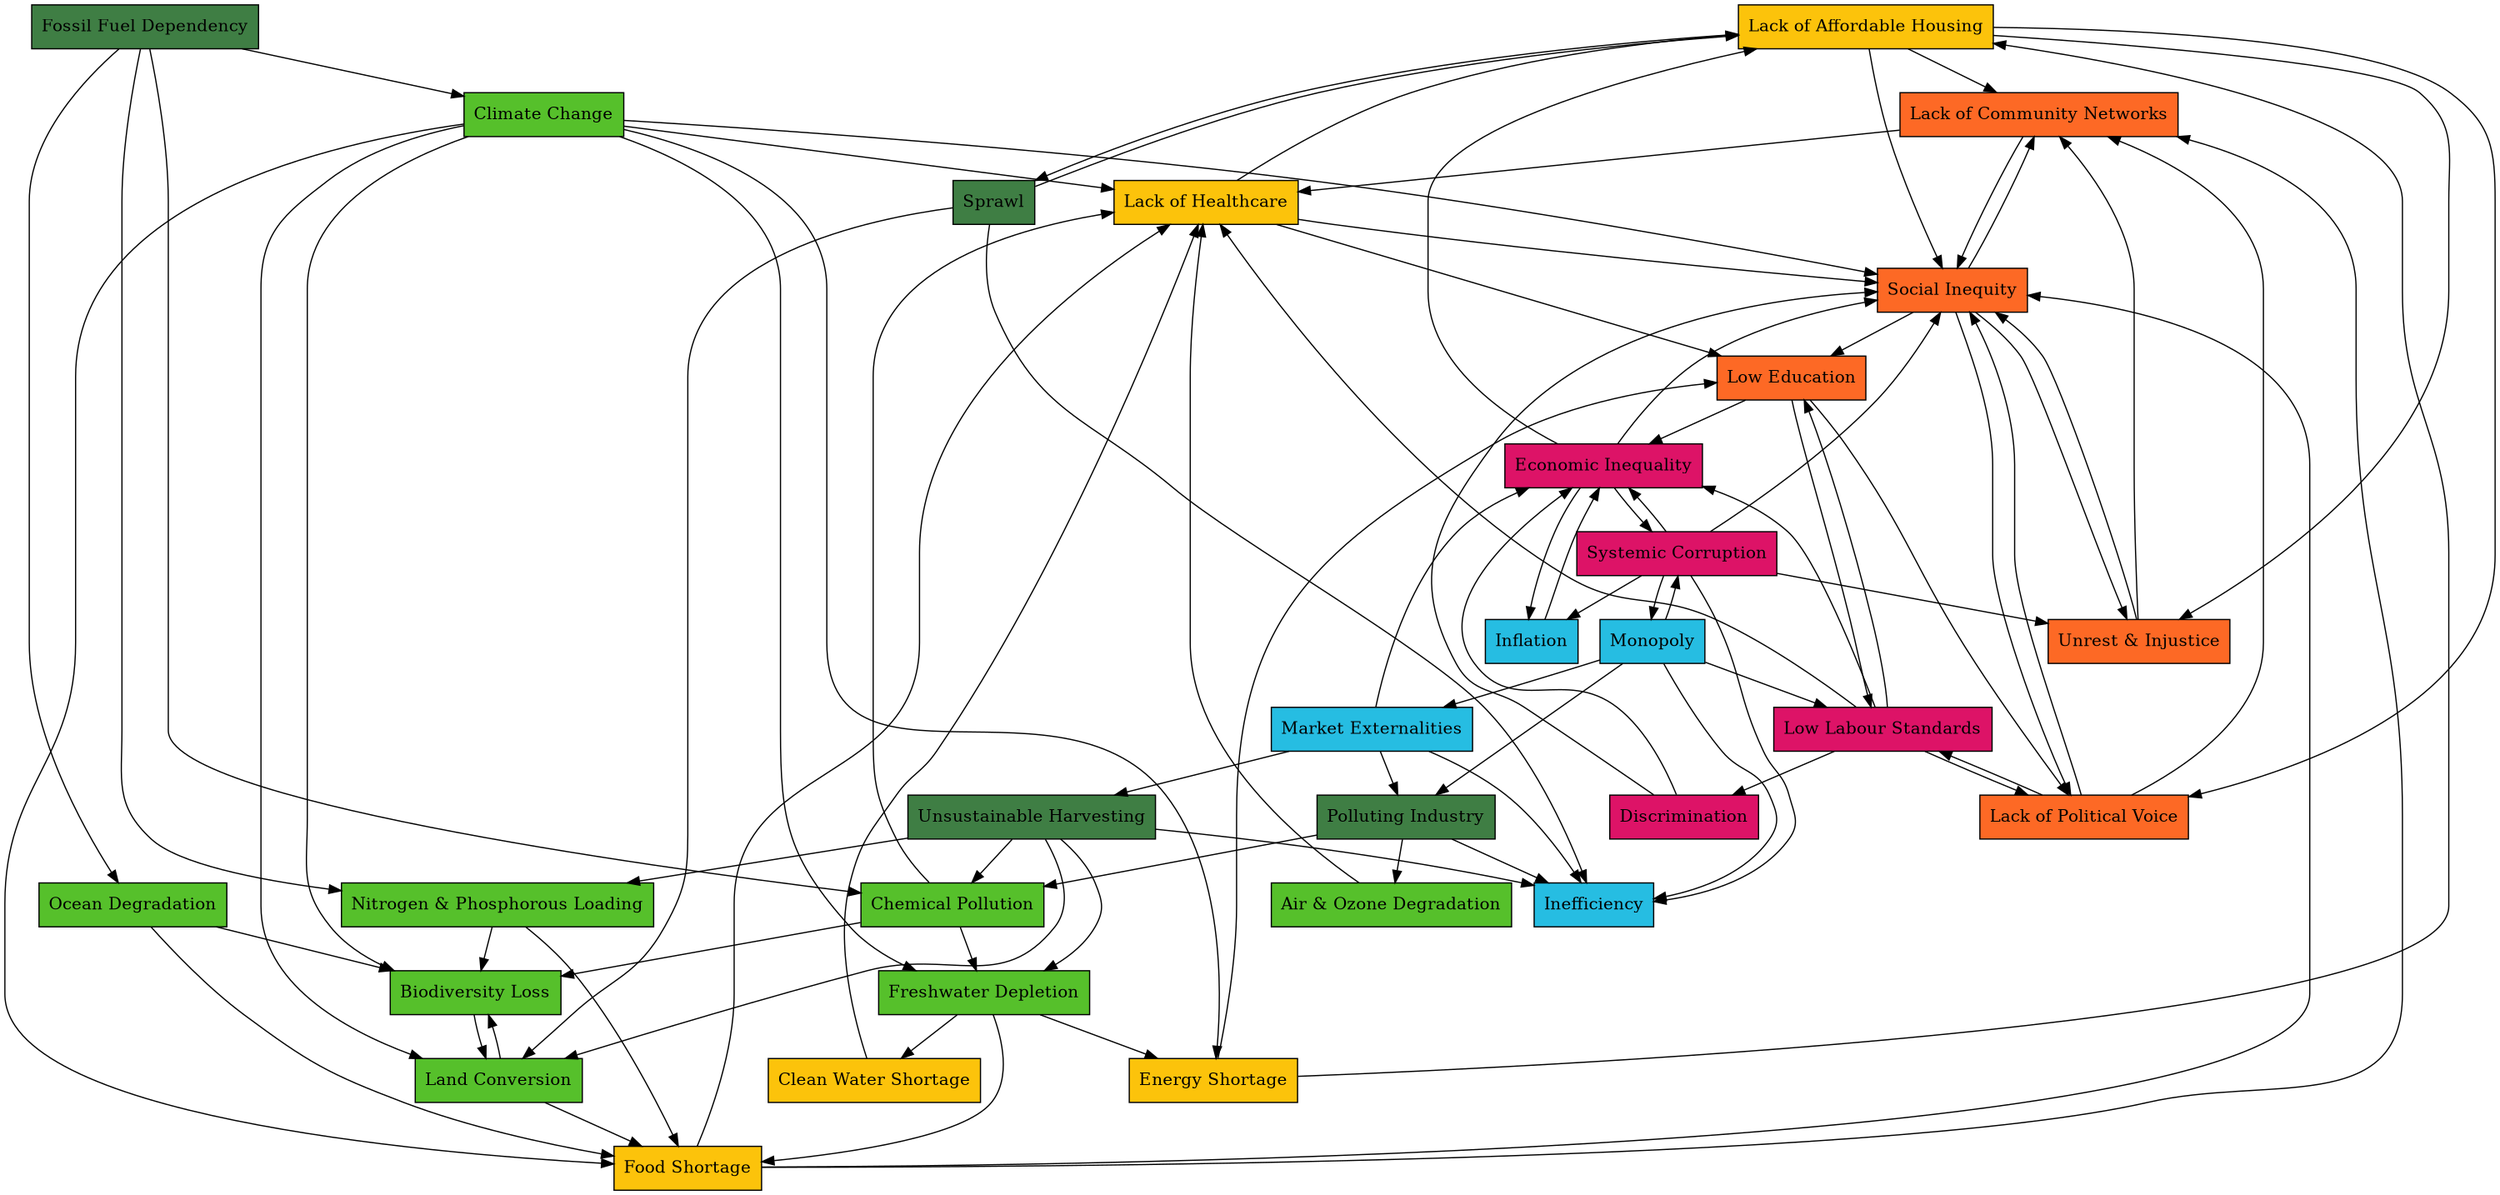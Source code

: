digraph {
	graph [landscape=portrait size="20,20"]
	"Lack of Affordable Housing" [fillcolor="#fcc30b" shape=box style=filled]
	"Air & Ozone Degradation" [fillcolor="#56c02b" shape=box style=filled]
	"Biodiversity Loss" [fillcolor="#56c02b" shape=box style=filled]
	"Chemical Pollution" [fillcolor="#56c02b" shape=box style=filled]
	"Clean Water Shortage" [fillcolor="#fcc30b" shape=box style=filled]
	"Climate Change" [fillcolor="#56c02b" shape=box style=filled]
	"Lack of Community Networks" [fillcolor="#fd6925" shape=box style=filled]
	Discrimination [fillcolor="#dd1367" shape=box style=filled]
	"Economic Inequality" [fillcolor="#dd1367" shape=box style=filled]
	"Energy Shortage" [fillcolor="#fcc30b" shape=box style=filled]
	"Food Shortage" [fillcolor="#fcc30b" shape=box style=filled]
	"Fossil Fuel Dependency" [fillcolor="#3f7e44" shape=box style=filled]
	"Freshwater Depletion" [fillcolor="#56c02b" shape=box style=filled]
	"Lack of Healthcare" [fillcolor="#fcc30b" shape=box style=filled]
	"Polluting Industry" [fillcolor="#3f7e44" shape=box style=filled]
	Inefficiency [fillcolor="#26bde2" shape=box style=filled]
	Inflation [fillcolor="#26bde2" shape=box style=filled]
	"Low Labour Standards" [fillcolor="#dd1367" shape=box style=filled]
	"Land Conversion" [fillcolor="#56c02b" shape=box style=filled]
	"Low Education" [fillcolor="#fd6925" shape=box style=filled]
	"Market Externalities" [fillcolor="#26bde2" shape=box style=filled]
	Monopoly [fillcolor="#26bde2" shape=box style=filled]
	"Nitrogen & Phosphorous Loading" [fillcolor="#56c02b" shape=box style=filled]
	"Ocean Degradation" [fillcolor="#56c02b" shape=box style=filled]
	"Lack of Political Voice" [fillcolor="#fd6925" shape=box style=filled]
	"Social Inequity" [fillcolor="#fd6925" shape=box style=filled]
	Sprawl [fillcolor="#3f7e44" shape=box style=filled]
	"Systemic Corruption" [fillcolor="#dd1367" shape=box style=filled]
	"Unrest & Injustice" [fillcolor="#fd6925" shape=box style=filled]
	"Unsustainable Harvesting" [fillcolor="#3f7e44" shape=box style=filled]
	"Lack of Affordable Housing" -> "Lack of Community Networks"
	"Lack of Affordable Housing" -> Sprawl
	"Lack of Affordable Housing" -> "Social Inequity"
	"Lack of Affordable Housing" -> "Lack of Political Voice"
	"Lack of Affordable Housing" -> "Unrest & Injustice"
	"Air & Ozone Degradation" -> "Lack of Healthcare"
	"Biodiversity Loss" -> "Land Conversion"
	"Chemical Pollution" -> "Freshwater Depletion"
	"Chemical Pollution" -> "Lack of Healthcare"
	"Chemical Pollution" -> "Biodiversity Loss"
	"Clean Water Shortage" -> "Lack of Healthcare"
	"Climate Change" -> "Food Shortage"
	"Climate Change" -> "Energy Shortage"
	"Climate Change" -> "Biodiversity Loss"
	"Climate Change" -> "Lack of Healthcare"
	"Climate Change" -> "Social Inequity"
	"Climate Change" -> "Freshwater Depletion"
	"Climate Change" -> "Land Conversion"
	"Lack of Community Networks" -> "Lack of Healthcare"
	"Lack of Community Networks" -> "Social Inequity"
	Discrimination -> "Economic Inequality"
	Discrimination -> "Social Inequity"
	"Economic Inequality" -> Inflation
	"Economic Inequality" -> "Lack of Affordable Housing"
	"Economic Inequality" -> "Social Inequity"
	"Economic Inequality" -> "Systemic Corruption"
	"Energy Shortage" -> "Lack of Affordable Housing"
	"Energy Shortage" -> "Low Education"
	"Food Shortage" -> "Lack of Community Networks"
	"Food Shortage" -> "Lack of Healthcare"
	"Food Shortage" -> "Social Inequity"
	"Fossil Fuel Dependency" -> "Nitrogen & Phosphorous Loading"
	"Fossil Fuel Dependency" -> "Chemical Pollution"
	"Fossil Fuel Dependency" -> "Climate Change"
	"Fossil Fuel Dependency" -> "Ocean Degradation"
	"Freshwater Depletion" -> "Clean Water Shortage"
	"Freshwater Depletion" -> "Food Shortage"
	"Freshwater Depletion" -> "Energy Shortage"
	"Lack of Healthcare" -> "Social Inequity"
	"Lack of Healthcare" -> "Lack of Affordable Housing"
	"Lack of Healthcare" -> "Low Education"
	"Polluting Industry" -> Inefficiency
	"Polluting Industry" -> "Chemical Pollution"
	"Polluting Industry" -> "Air & Ozone Degradation"
	Inflation -> "Economic Inequality"
	"Low Labour Standards" -> "Economic Inequality"
	"Low Labour Standards" -> "Lack of Healthcare"
	"Low Labour Standards" -> Discrimination
	"Low Labour Standards" -> "Lack of Political Voice"
	"Low Labour Standards" -> "Low Education"
	"Land Conversion" -> "Food Shortage"
	"Land Conversion" -> "Biodiversity Loss"
	"Low Education" -> "Lack of Political Voice"
	"Low Education" -> "Economic Inequality"
	"Low Education" -> "Low Labour Standards"
	"Market Externalities" -> "Unsustainable Harvesting"
	"Market Externalities" -> "Economic Inequality"
	"Market Externalities" -> Inefficiency
	"Market Externalities" -> "Polluting Industry"
	Monopoly -> "Market Externalities"
	Monopoly -> "Polluting Industry"
	Monopoly -> Inefficiency
	Monopoly -> "Systemic Corruption"
	Monopoly -> "Low Labour Standards"
	"Nitrogen & Phosphorous Loading" -> "Food Shortage"
	"Nitrogen & Phosphorous Loading" -> "Biodiversity Loss"
	"Ocean Degradation" -> "Food Shortage"
	"Ocean Degradation" -> "Biodiversity Loss"
	"Lack of Political Voice" -> "Lack of Community Networks"
	"Lack of Political Voice" -> "Social Inequity"
	"Lack of Political Voice" -> "Low Labour Standards"
	"Social Inequity" -> "Lack of Political Voice"
	"Social Inequity" -> "Unrest & Injustice"
	"Social Inequity" -> "Lack of Community Networks"
	"Social Inequity" -> "Low Education"
	Sprawl -> "Land Conversion"
	Sprawl -> Inefficiency
	Sprawl -> "Lack of Affordable Housing"
	"Systemic Corruption" -> "Economic Inequality"
	"Systemic Corruption" -> Inefficiency
	"Systemic Corruption" -> Monopoly
	"Systemic Corruption" -> "Social Inequity"
	"Systemic Corruption" -> Inflation
	"Systemic Corruption" -> "Unrest & Injustice"
	"Unrest & Injustice" -> "Lack of Community Networks"
	"Unrest & Injustice" -> "Social Inequity"
	"Unsustainable Harvesting" -> "Chemical Pollution"
	"Unsustainable Harvesting" -> Inefficiency
	"Unsustainable Harvesting" -> "Nitrogen & Phosphorous Loading"
	"Unsustainable Harvesting" -> "Freshwater Depletion"
	"Unsustainable Harvesting" -> "Land Conversion"
}
